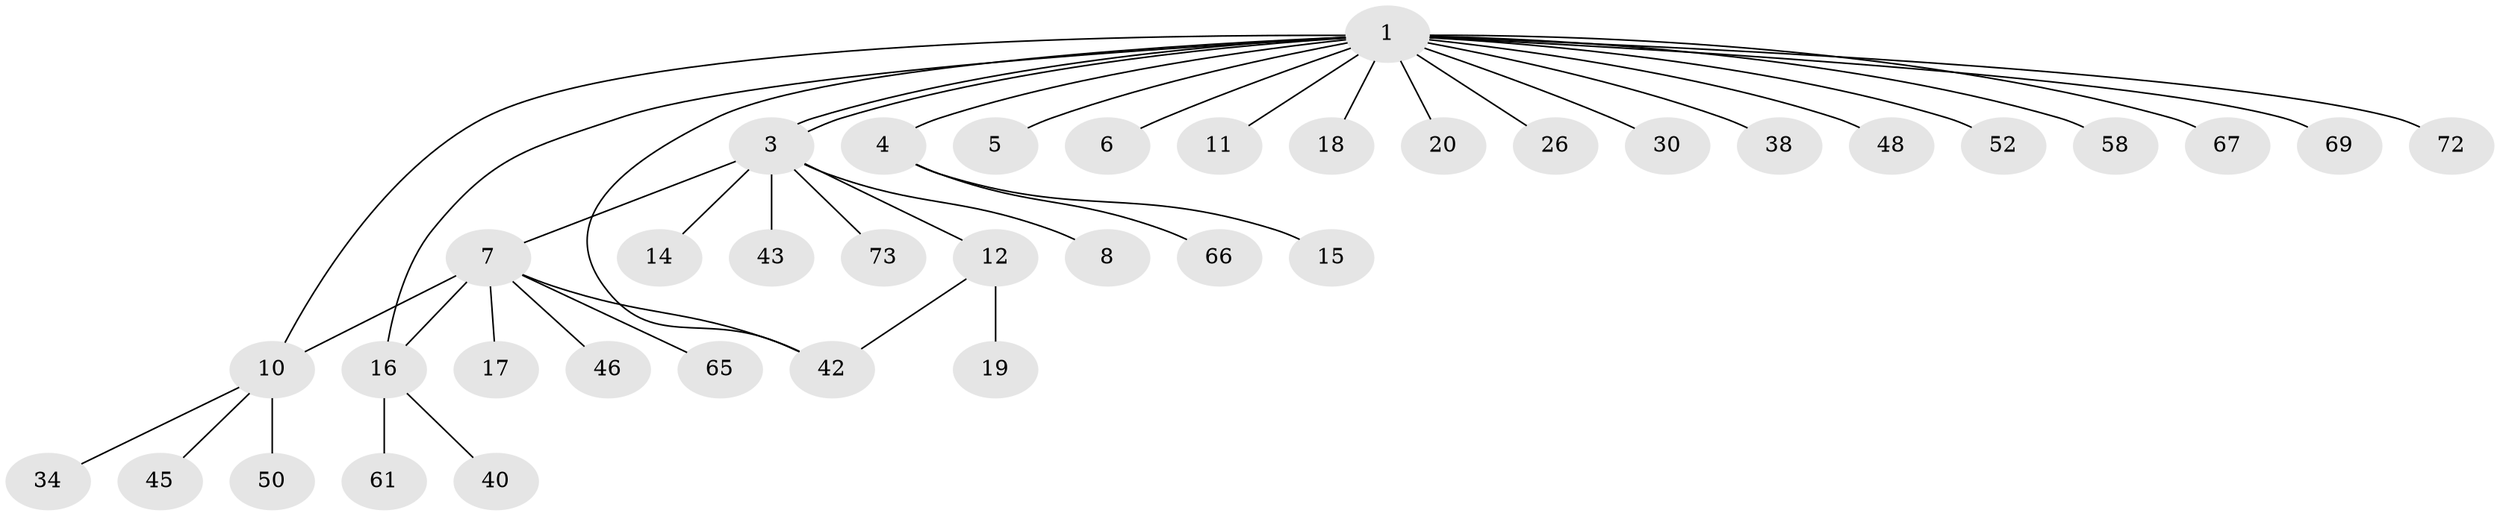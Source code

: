// original degree distribution, {14: 0.013513513513513514, 9: 0.013513513513513514, 8: 0.013513513513513514, 4: 0.08108108108108109, 1: 0.6351351351351351, 7: 0.013513513513513514, 2: 0.10810810810810811, 3: 0.0945945945945946, 5: 0.02702702702702703}
// Generated by graph-tools (version 1.1) at 2025/14/03/09/25 04:14:34]
// undirected, 37 vertices, 41 edges
graph export_dot {
graph [start="1"]
  node [color=gray90,style=filled];
  1 [super="+2+25"];
  3;
  4 [super="+9"];
  5;
  6;
  7 [super="+23+49+70+21"];
  8 [super="+68"];
  10 [super="+29+35+32"];
  11 [super="+31+62+51+22"];
  12 [super="+39+13+28"];
  14 [super="+33"];
  15 [super="+55"];
  16 [super="+24+74"];
  17;
  18;
  19 [super="+27"];
  20;
  26;
  30;
  34;
  38;
  40;
  42 [super="+57"];
  43;
  45;
  46 [super="+60"];
  48;
  50;
  52;
  58 [super="+59"];
  61;
  65;
  66;
  67;
  69;
  72;
  73;
  1 -- 3;
  1 -- 3;
  1 -- 5;
  1 -- 6;
  1 -- 10;
  1 -- 11;
  1 -- 18;
  1 -- 26;
  1 -- 30;
  1 -- 38;
  1 -- 58;
  1 -- 67;
  1 -- 4;
  1 -- 69;
  1 -- 72;
  1 -- 42;
  1 -- 16;
  1 -- 48;
  1 -- 20;
  1 -- 52;
  3 -- 7;
  3 -- 8;
  3 -- 12;
  3 -- 14;
  3 -- 43;
  3 -- 73;
  4 -- 15;
  4 -- 66;
  7 -- 17;
  7 -- 46;
  7 -- 65;
  7 -- 42;
  7 -- 16;
  7 -- 10;
  10 -- 45;
  10 -- 34;
  10 -- 50;
  12 -- 42;
  12 -- 19;
  16 -- 40;
  16 -- 61;
}
